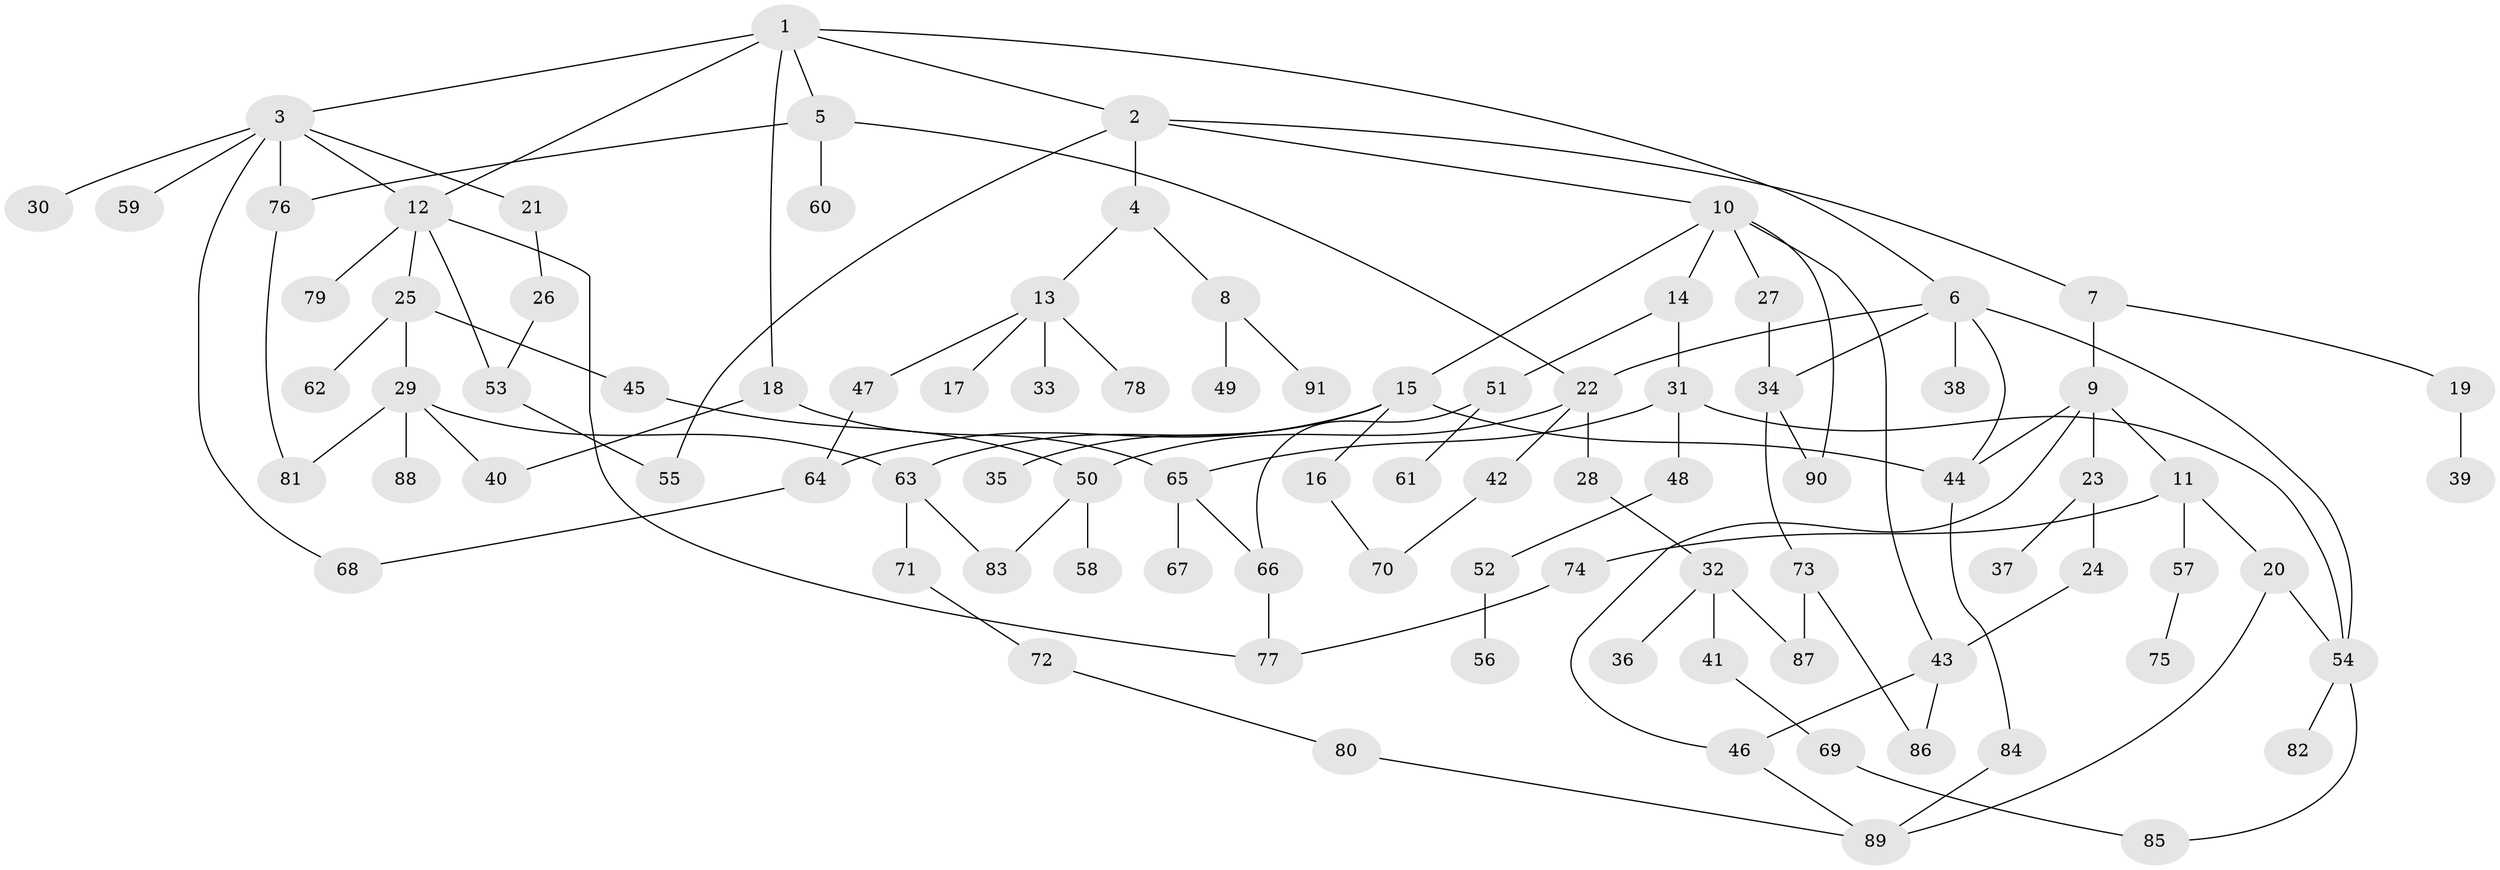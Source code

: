 // Generated by graph-tools (version 1.1) at 2025/10/02/27/25 16:10:54]
// undirected, 91 vertices, 121 edges
graph export_dot {
graph [start="1"]
  node [color=gray90,style=filled];
  1;
  2;
  3;
  4;
  5;
  6;
  7;
  8;
  9;
  10;
  11;
  12;
  13;
  14;
  15;
  16;
  17;
  18;
  19;
  20;
  21;
  22;
  23;
  24;
  25;
  26;
  27;
  28;
  29;
  30;
  31;
  32;
  33;
  34;
  35;
  36;
  37;
  38;
  39;
  40;
  41;
  42;
  43;
  44;
  45;
  46;
  47;
  48;
  49;
  50;
  51;
  52;
  53;
  54;
  55;
  56;
  57;
  58;
  59;
  60;
  61;
  62;
  63;
  64;
  65;
  66;
  67;
  68;
  69;
  70;
  71;
  72;
  73;
  74;
  75;
  76;
  77;
  78;
  79;
  80;
  81;
  82;
  83;
  84;
  85;
  86;
  87;
  88;
  89;
  90;
  91;
  1 -- 2;
  1 -- 3;
  1 -- 5;
  1 -- 6;
  1 -- 12;
  1 -- 18;
  2 -- 4;
  2 -- 7;
  2 -- 10;
  2 -- 55;
  3 -- 21;
  3 -- 30;
  3 -- 59;
  3 -- 12;
  3 -- 76;
  3 -- 68;
  4 -- 8;
  4 -- 13;
  5 -- 22;
  5 -- 60;
  5 -- 76;
  6 -- 34;
  6 -- 38;
  6 -- 54;
  6 -- 22;
  6 -- 44;
  7 -- 9;
  7 -- 19;
  8 -- 49;
  8 -- 91;
  9 -- 11;
  9 -- 23;
  9 -- 46;
  9 -- 44;
  10 -- 14;
  10 -- 15;
  10 -- 27;
  10 -- 43;
  10 -- 90;
  11 -- 20;
  11 -- 57;
  11 -- 74;
  12 -- 25;
  12 -- 79;
  12 -- 77;
  12 -- 53;
  13 -- 17;
  13 -- 33;
  13 -- 47;
  13 -- 78;
  14 -- 31;
  14 -- 51;
  15 -- 16;
  15 -- 35;
  15 -- 44;
  15 -- 64;
  15 -- 63;
  16 -- 70;
  18 -- 40;
  18 -- 65;
  19 -- 39;
  20 -- 54;
  20 -- 89;
  21 -- 26;
  22 -- 28;
  22 -- 42;
  22 -- 50;
  23 -- 24;
  23 -- 37;
  24 -- 43;
  25 -- 29;
  25 -- 45;
  25 -- 62;
  26 -- 53;
  27 -- 34;
  28 -- 32;
  29 -- 63;
  29 -- 88;
  29 -- 81;
  29 -- 40;
  31 -- 48;
  31 -- 65;
  31 -- 54;
  32 -- 36;
  32 -- 41;
  32 -- 87;
  34 -- 73;
  34 -- 90;
  41 -- 69;
  42 -- 70;
  43 -- 46;
  43 -- 86;
  44 -- 84;
  45 -- 50;
  46 -- 89;
  47 -- 64;
  48 -- 52;
  50 -- 58;
  50 -- 83;
  51 -- 61;
  51 -- 66;
  52 -- 56;
  53 -- 55;
  54 -- 82;
  54 -- 85;
  57 -- 75;
  63 -- 71;
  63 -- 83;
  64 -- 68;
  65 -- 67;
  65 -- 66;
  66 -- 77;
  69 -- 85;
  71 -- 72;
  72 -- 80;
  73 -- 86;
  73 -- 87;
  74 -- 77;
  76 -- 81;
  80 -- 89;
  84 -- 89;
}
